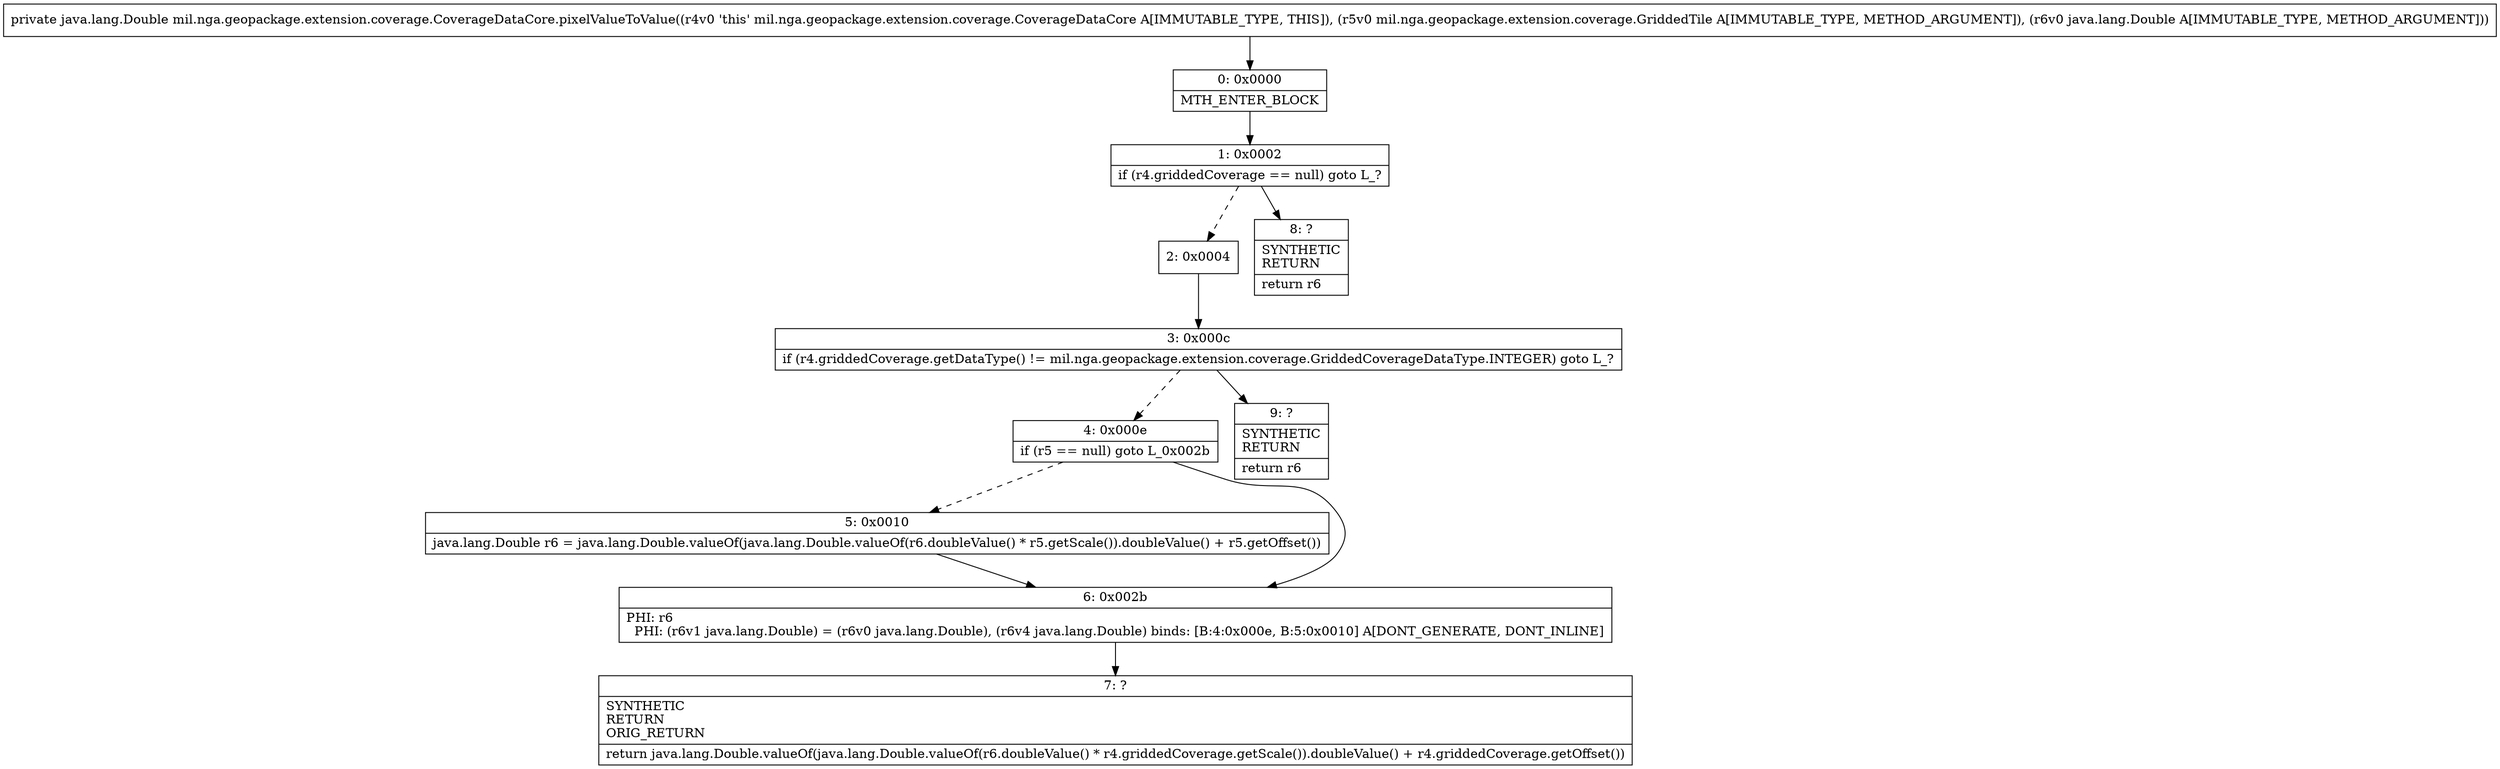 digraph "CFG formil.nga.geopackage.extension.coverage.CoverageDataCore.pixelValueToValue(Lmil\/nga\/geopackage\/extension\/coverage\/GriddedTile;Ljava\/lang\/Double;)Ljava\/lang\/Double;" {
Node_0 [shape=record,label="{0\:\ 0x0000|MTH_ENTER_BLOCK\l}"];
Node_1 [shape=record,label="{1\:\ 0x0002|if (r4.griddedCoverage == null) goto L_?\l}"];
Node_2 [shape=record,label="{2\:\ 0x0004}"];
Node_3 [shape=record,label="{3\:\ 0x000c|if (r4.griddedCoverage.getDataType() != mil.nga.geopackage.extension.coverage.GriddedCoverageDataType.INTEGER) goto L_?\l}"];
Node_4 [shape=record,label="{4\:\ 0x000e|if (r5 == null) goto L_0x002b\l}"];
Node_5 [shape=record,label="{5\:\ 0x0010|java.lang.Double r6 = java.lang.Double.valueOf(java.lang.Double.valueOf(r6.doubleValue() * r5.getScale()).doubleValue() + r5.getOffset())\l}"];
Node_6 [shape=record,label="{6\:\ 0x002b|PHI: r6 \l  PHI: (r6v1 java.lang.Double) = (r6v0 java.lang.Double), (r6v4 java.lang.Double) binds: [B:4:0x000e, B:5:0x0010] A[DONT_GENERATE, DONT_INLINE]\l}"];
Node_7 [shape=record,label="{7\:\ ?|SYNTHETIC\lRETURN\lORIG_RETURN\l|return java.lang.Double.valueOf(java.lang.Double.valueOf(r6.doubleValue() * r4.griddedCoverage.getScale()).doubleValue() + r4.griddedCoverage.getOffset())\l}"];
Node_8 [shape=record,label="{8\:\ ?|SYNTHETIC\lRETURN\l|return r6\l}"];
Node_9 [shape=record,label="{9\:\ ?|SYNTHETIC\lRETURN\l|return r6\l}"];
MethodNode[shape=record,label="{private java.lang.Double mil.nga.geopackage.extension.coverage.CoverageDataCore.pixelValueToValue((r4v0 'this' mil.nga.geopackage.extension.coverage.CoverageDataCore A[IMMUTABLE_TYPE, THIS]), (r5v0 mil.nga.geopackage.extension.coverage.GriddedTile A[IMMUTABLE_TYPE, METHOD_ARGUMENT]), (r6v0 java.lang.Double A[IMMUTABLE_TYPE, METHOD_ARGUMENT])) }"];
MethodNode -> Node_0;
Node_0 -> Node_1;
Node_1 -> Node_2[style=dashed];
Node_1 -> Node_8;
Node_2 -> Node_3;
Node_3 -> Node_4[style=dashed];
Node_3 -> Node_9;
Node_4 -> Node_5[style=dashed];
Node_4 -> Node_6;
Node_5 -> Node_6;
Node_6 -> Node_7;
}

